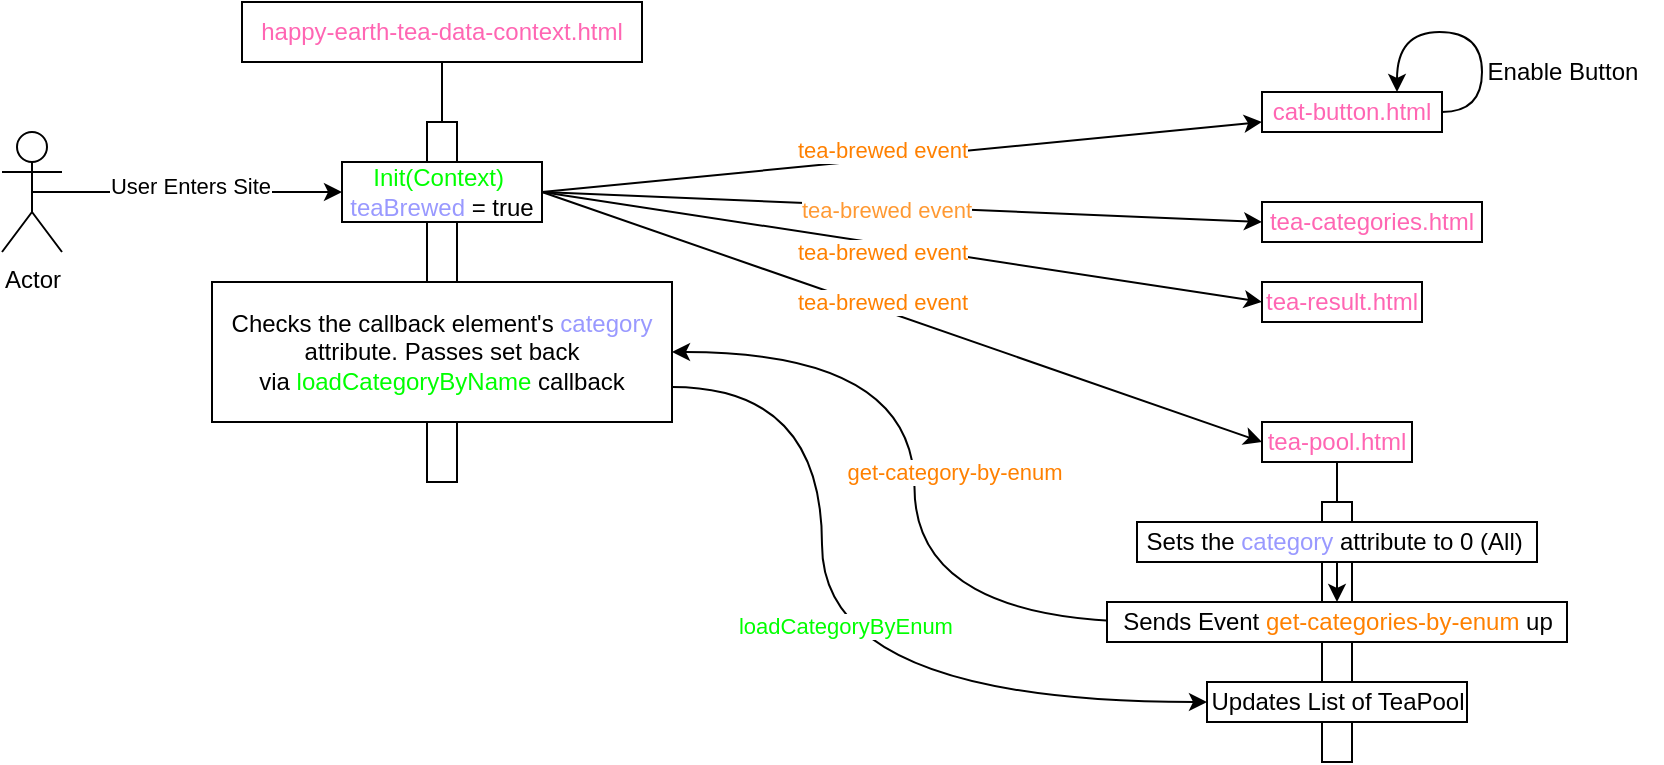 <mxfile version="22.1.3" type="github">
  <diagram name="Page-1" id="PKf_uY9mV-lAt7suZGPa">
    <mxGraphModel dx="2284" dy="1846" grid="1" gridSize="10" guides="1" tooltips="1" connect="1" arrows="1" fold="1" page="1" pageScale="1" pageWidth="850" pageHeight="1100" math="0" shadow="0">
      <root>
        <mxCell id="0" />
        <mxCell id="1" parent="0" />
        <mxCell id="95WaL3ivA4pqPn56faXc-38" value="" style="rounded=0;whiteSpace=wrap;html=1;" parent="1" vertex="1">
          <mxGeometry x="140" y="180" width="15" height="130" as="geometry" />
        </mxCell>
        <mxCell id="95WaL3ivA4pqPn56faXc-1" value="&lt;font color=&quot;#ff66b3&quot;&gt;happy-earth-tea-data-context.html&lt;/font&gt;" style="rounded=0;whiteSpace=wrap;html=1;" parent="1" vertex="1">
          <mxGeometry x="-400" y="-70" width="200" height="30" as="geometry" />
        </mxCell>
        <mxCell id="95WaL3ivA4pqPn56faXc-3" value="&lt;font color=&quot;#ff66b3&quot;&gt;cat-button.html&lt;/font&gt;" style="rounded=0;whiteSpace=wrap;html=1;" parent="1" vertex="1">
          <mxGeometry x="110" y="-25" width="90" height="20" as="geometry" />
        </mxCell>
        <mxCell id="95WaL3ivA4pqPn56faXc-4" value="&lt;font color=&quot;#ff66b3&quot;&gt;tea-result.html&lt;/font&gt;" style="rounded=0;whiteSpace=wrap;html=1;" parent="1" vertex="1">
          <mxGeometry x="110" y="70" width="80" height="20" as="geometry" />
        </mxCell>
        <mxCell id="95WaL3ivA4pqPn56faXc-5" value="&lt;font color=&quot;#ff66b3&quot;&gt;tea-pool.html&lt;/font&gt;" style="whiteSpace=wrap;html=1;" parent="1" vertex="1">
          <mxGeometry x="110" y="140" width="75" height="20" as="geometry" />
        </mxCell>
        <mxCell id="95WaL3ivA4pqPn56faXc-10" style="edgeStyle=none;rounded=0;orthogonalLoop=1;jettySize=auto;html=1;exitX=0.5;exitY=0.5;exitDx=0;exitDy=0;exitPerimeter=0;entryX=0;entryY=0.5;entryDx=0;entryDy=0;" parent="1" source="95WaL3ivA4pqPn56faXc-6" target="95WaL3ivA4pqPn56faXc-12" edge="1">
          <mxGeometry relative="1" as="geometry">
            <mxPoint x="-320" y="60" as="targetPoint" />
            <Array as="points" />
          </mxGeometry>
        </mxCell>
        <mxCell id="95WaL3ivA4pqPn56faXc-11" value="User Enters Site" style="edgeLabel;html=1;align=center;verticalAlign=middle;resizable=0;points=[];" parent="95WaL3ivA4pqPn56faXc-10" vertex="1" connectable="0">
          <mxGeometry x="0.035" y="-1" relative="1" as="geometry">
            <mxPoint x="-1" y="-4" as="offset" />
          </mxGeometry>
        </mxCell>
        <mxCell id="95WaL3ivA4pqPn56faXc-6" value="Actor" style="shape=umlActor;verticalLabelPosition=bottom;verticalAlign=top;html=1;outlineConnect=0;" parent="1" vertex="1">
          <mxGeometry x="-520" y="-5" width="30" height="60" as="geometry" />
        </mxCell>
        <mxCell id="95WaL3ivA4pqPn56faXc-13" style="edgeStyle=none;rounded=0;orthogonalLoop=1;jettySize=auto;html=1;entryX=0;entryY=0.75;entryDx=0;entryDy=0;exitX=1;exitY=0.5;exitDx=0;exitDy=0;" parent="1" source="95WaL3ivA4pqPn56faXc-12" target="95WaL3ivA4pqPn56faXc-3" edge="1">
          <mxGeometry relative="1" as="geometry">
            <mxPoint x="110" y="40" as="targetPoint" />
            <mxPoint x="-220" y="50" as="sourcePoint" />
          </mxGeometry>
        </mxCell>
        <mxCell id="95WaL3ivA4pqPn56faXc-19" value="&lt;font&gt;tea-brewed event&lt;/font&gt;" style="edgeLabel;html=1;align=center;verticalAlign=middle;resizable=0;points=[];fontColor=#FF8000;" parent="95WaL3ivA4pqPn56faXc-13" vertex="1" connectable="0">
          <mxGeometry x="-0.101" y="1" relative="1" as="geometry">
            <mxPoint x="8" y="-5" as="offset" />
          </mxGeometry>
        </mxCell>
        <mxCell id="95WaL3ivA4pqPn56faXc-7" value="" style="rounded=0;whiteSpace=wrap;html=1;" parent="1" vertex="1">
          <mxGeometry x="-307.5" y="-10" width="15" height="180" as="geometry" />
        </mxCell>
        <mxCell id="95WaL3ivA4pqPn56faXc-20" style="edgeStyle=none;rounded=0;orthogonalLoop=1;jettySize=auto;html=1;exitX=1;exitY=0.5;exitDx=0;exitDy=0;entryX=0;entryY=0.5;entryDx=0;entryDy=0;" parent="1" source="95WaL3ivA4pqPn56faXc-12" target="95WaL3ivA4pqPn56faXc-4" edge="1">
          <mxGeometry relative="1" as="geometry" />
        </mxCell>
        <mxCell id="95WaL3ivA4pqPn56faXc-22" style="edgeStyle=none;rounded=0;orthogonalLoop=1;jettySize=auto;html=1;exitX=1;exitY=0.5;exitDx=0;exitDy=0;entryX=0;entryY=0.5;entryDx=0;entryDy=0;" parent="1" source="95WaL3ivA4pqPn56faXc-12" target="95WaL3ivA4pqPn56faXc-21" edge="1">
          <mxGeometry relative="1" as="geometry" />
        </mxCell>
        <mxCell id="95WaL3ivA4pqPn56faXc-23" value="&lt;font color=&quot;#ff9933&quot;&gt;tea-brewed event&lt;/font&gt;" style="edgeLabel;html=1;align=center;verticalAlign=middle;resizable=0;points=[];" parent="95WaL3ivA4pqPn56faXc-22" vertex="1" connectable="0">
          <mxGeometry x="-0.046" y="-1" relative="1" as="geometry">
            <mxPoint y="1" as="offset" />
          </mxGeometry>
        </mxCell>
        <mxCell id="95WaL3ivA4pqPn56faXc-12" value="&lt;font color=&quot;#00ff00&quot;&gt;Init(Context)&amp;nbsp;&lt;/font&gt; &lt;font color=&quot;#9999ff&quot;&gt;teaBrewed &lt;/font&gt;= true" style="rounded=0;whiteSpace=wrap;html=1;" parent="1" vertex="1">
          <mxGeometry x="-350" y="10" width="100" height="30" as="geometry" />
        </mxCell>
        <mxCell id="95WaL3ivA4pqPn56faXc-14" value="" style="endArrow=none;html=1;rounded=0;entryX=0.5;entryY=1;entryDx=0;entryDy=0;exitX=0.5;exitY=0;exitDx=0;exitDy=0;" parent="1" source="95WaL3ivA4pqPn56faXc-7" target="95WaL3ivA4pqPn56faXc-1" edge="1">
          <mxGeometry width="50" height="50" relative="1" as="geometry">
            <mxPoint x="-200" y="140" as="sourcePoint" />
            <mxPoint x="-150" y="90" as="targetPoint" />
          </mxGeometry>
        </mxCell>
        <mxCell id="95WaL3ivA4pqPn56faXc-21" value="&lt;font color=&quot;#ff66b3&quot;&gt;tea-categories.html&lt;/font&gt;" style="whiteSpace=wrap;html=1;" parent="1" vertex="1">
          <mxGeometry x="110" y="30" width="110" height="20" as="geometry" />
        </mxCell>
        <mxCell id="95WaL3ivA4pqPn56faXc-26" value="&lt;font color=&quot;#ff8000&quot;&gt;tea-brewed event&lt;/font&gt;" style="edgeLabel;html=1;align=center;verticalAlign=middle;resizable=0;points=[];" parent="1" vertex="1" connectable="0">
          <mxGeometry x="-80" y="55" as="geometry" />
        </mxCell>
        <mxCell id="95WaL3ivA4pqPn56faXc-27" style="edgeStyle=none;rounded=0;orthogonalLoop=1;jettySize=auto;html=1;exitX=1;exitY=0.5;exitDx=0;exitDy=0;entryX=0;entryY=0.5;entryDx=0;entryDy=0;" parent="1" source="95WaL3ivA4pqPn56faXc-12" target="95WaL3ivA4pqPn56faXc-5" edge="1">
          <mxGeometry relative="1" as="geometry">
            <mxPoint x="-170" y="90" as="sourcePoint" />
            <mxPoint x="190" y="145" as="targetPoint" />
          </mxGeometry>
        </mxCell>
        <mxCell id="95WaL3ivA4pqPn56faXc-28" value="&lt;font color=&quot;#ff8000&quot;&gt;tea-brewed event&lt;/font&gt;" style="edgeLabel;html=1;align=center;verticalAlign=middle;resizable=0;points=[];" parent="1" vertex="1" connectable="0">
          <mxGeometry x="-80" y="80" as="geometry" />
        </mxCell>
        <mxCell id="95WaL3ivA4pqPn56faXc-32" style="edgeStyle=orthogonalEdgeStyle;rounded=0;orthogonalLoop=1;jettySize=auto;html=1;exitX=1;exitY=0.5;exitDx=0;exitDy=0;entryX=0.75;entryY=0;entryDx=0;entryDy=0;curved=1;" parent="1" source="95WaL3ivA4pqPn56faXc-3" target="95WaL3ivA4pqPn56faXc-3" edge="1">
          <mxGeometry relative="1" as="geometry">
            <Array as="points">
              <mxPoint x="220" y="-15" />
              <mxPoint x="220" y="-55" />
              <mxPoint x="178" y="-55" />
            </Array>
          </mxGeometry>
        </mxCell>
        <mxCell id="95WaL3ivA4pqPn56faXc-33" value="Enable Button" style="text;html=1;align=center;verticalAlign=middle;resizable=0;points=[];autosize=1;strokeColor=none;fillColor=none;" parent="1" vertex="1">
          <mxGeometry x="210" y="-50" width="100" height="30" as="geometry" />
        </mxCell>
        <mxCell id="95WaL3ivA4pqPn56faXc-42" style="edgeStyle=orthogonalEdgeStyle;curved=1;rounded=0;orthogonalLoop=1;jettySize=auto;html=1;exitX=0.5;exitY=1;exitDx=0;exitDy=0;entryX=0.5;entryY=0;entryDx=0;entryDy=0;" parent="1" source="95WaL3ivA4pqPn56faXc-37" target="95WaL3ivA4pqPn56faXc-41" edge="1">
          <mxGeometry relative="1" as="geometry" />
        </mxCell>
        <mxCell id="95WaL3ivA4pqPn56faXc-37" value="Sets the &lt;font color=&quot;#9999ff&quot;&gt;category &lt;/font&gt;attribute to 0 (All)&amp;nbsp;" style="rounded=0;whiteSpace=wrap;html=1;" parent="1" vertex="1">
          <mxGeometry x="47.5" y="190" width="200" height="20" as="geometry" />
        </mxCell>
        <mxCell id="95WaL3ivA4pqPn56faXc-40" value="" style="endArrow=none;html=1;rounded=0;curved=1;entryX=0.5;entryY=1;entryDx=0;entryDy=0;exitX=0.5;exitY=0;exitDx=0;exitDy=0;" parent="1" source="95WaL3ivA4pqPn56faXc-38" target="95WaL3ivA4pqPn56faXc-5" edge="1">
          <mxGeometry width="50" height="50" relative="1" as="geometry">
            <mxPoint x="20" y="210" as="sourcePoint" />
            <mxPoint x="70" y="160" as="targetPoint" />
          </mxGeometry>
        </mxCell>
        <mxCell id="95WaL3ivA4pqPn56faXc-44" style="edgeStyle=orthogonalEdgeStyle;curved=1;rounded=0;orthogonalLoop=1;jettySize=auto;html=1;exitX=0;exitY=0.5;exitDx=0;exitDy=0;entryX=1;entryY=0.5;entryDx=0;entryDy=0;" parent="1" target="95WaL3ivA4pqPn56faXc-43" edge="1">
          <mxGeometry relative="1" as="geometry">
            <mxPoint x="57.5" y="240.0" as="sourcePoint" />
            <mxPoint x="-230.0" y="105.0" as="targetPoint" />
          </mxGeometry>
        </mxCell>
        <mxCell id="95WaL3ivA4pqPn56faXc-45" value="&lt;font color=&quot;#ff8000&quot;&gt;get-category-by-enum&lt;/font&gt;" style="edgeLabel;html=1;align=center;verticalAlign=middle;resizable=0;points=[];" parent="95WaL3ivA4pqPn56faXc-44" vertex="1" connectable="0">
          <mxGeometry x="0.552" y="11" relative="1" as="geometry">
            <mxPoint x="56" y="49" as="offset" />
          </mxGeometry>
        </mxCell>
        <mxCell id="95WaL3ivA4pqPn56faXc-41" value="Sends Event&amp;nbsp;&lt;font color=&quot;#ff8000&quot;&gt;get-categories-by-enum&lt;/font&gt; up" style="rounded=0;whiteSpace=wrap;html=1;" parent="1" vertex="1">
          <mxGeometry x="32.5" y="230" width="230" height="20" as="geometry" />
        </mxCell>
        <mxCell id="95WaL3ivA4pqPn56faXc-46" style="edgeStyle=orthogonalEdgeStyle;curved=1;rounded=0;orthogonalLoop=1;jettySize=auto;html=1;exitX=1;exitY=0.75;exitDx=0;exitDy=0;entryX=0;entryY=0.5;entryDx=0;entryDy=0;" parent="1" source="95WaL3ivA4pqPn56faXc-43" target="95WaL3ivA4pqPn56faXc-47" edge="1">
          <mxGeometry relative="1" as="geometry">
            <mxPoint x="-110.0" y="260.0" as="targetPoint" />
            <Array as="points">
              <mxPoint x="-110" y="122" />
              <mxPoint x="-110" y="280" />
            </Array>
          </mxGeometry>
        </mxCell>
        <mxCell id="95WaL3ivA4pqPn56faXc-48" value="&lt;font color=&quot;#00ff00&quot;&gt;loadCategoryByEnum&amp;nbsp;&lt;/font&gt;" style="edgeLabel;html=1;align=center;verticalAlign=middle;resizable=0;points=[];" parent="95WaL3ivA4pqPn56faXc-46" vertex="1" connectable="0">
          <mxGeometry x="-0.086" y="13" relative="1" as="geometry">
            <mxPoint as="offset" />
          </mxGeometry>
        </mxCell>
        <mxCell id="95WaL3ivA4pqPn56faXc-43" value="Checks the callback element&#39;s &lt;font color=&quot;#9999ff&quot;&gt;category &lt;/font&gt;attribute. Passes set back via&amp;nbsp;&lt;font color=&quot;#00ff00&quot;&gt;loadCategoryByName&lt;/font&gt; callback" style="rounded=0;whiteSpace=wrap;html=1;" parent="1" vertex="1">
          <mxGeometry x="-415" y="70" width="230" height="70" as="geometry" />
        </mxCell>
        <mxCell id="95WaL3ivA4pqPn56faXc-47" value="Updates List of TeaPool" style="whiteSpace=wrap;html=1;" parent="1" vertex="1">
          <mxGeometry x="82.5" y="270" width="130" height="20" as="geometry" />
        </mxCell>
      </root>
    </mxGraphModel>
  </diagram>
</mxfile>
